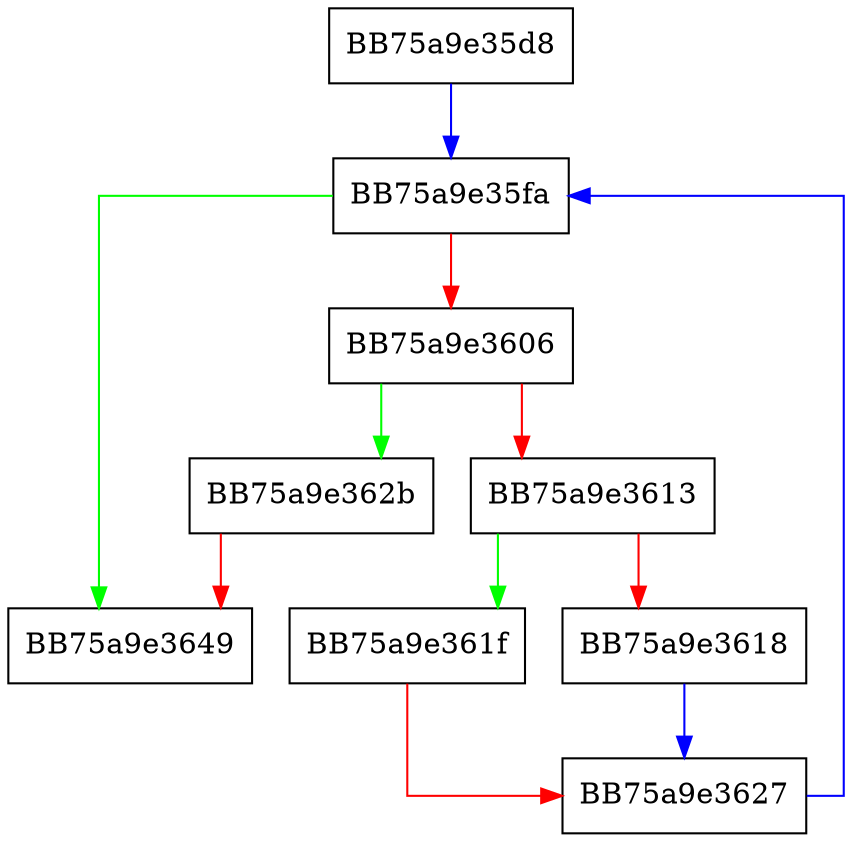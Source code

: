 digraph get_module {
  node [shape="box"];
  graph [splines=ortho];
  BB75a9e35d8 -> BB75a9e35fa [color="blue"];
  BB75a9e35fa -> BB75a9e3649 [color="green"];
  BB75a9e35fa -> BB75a9e3606 [color="red"];
  BB75a9e3606 -> BB75a9e362b [color="green"];
  BB75a9e3606 -> BB75a9e3613 [color="red"];
  BB75a9e3613 -> BB75a9e361f [color="green"];
  BB75a9e3613 -> BB75a9e3618 [color="red"];
  BB75a9e3618 -> BB75a9e3627 [color="blue"];
  BB75a9e361f -> BB75a9e3627 [color="red"];
  BB75a9e3627 -> BB75a9e35fa [color="blue"];
  BB75a9e362b -> BB75a9e3649 [color="red"];
}